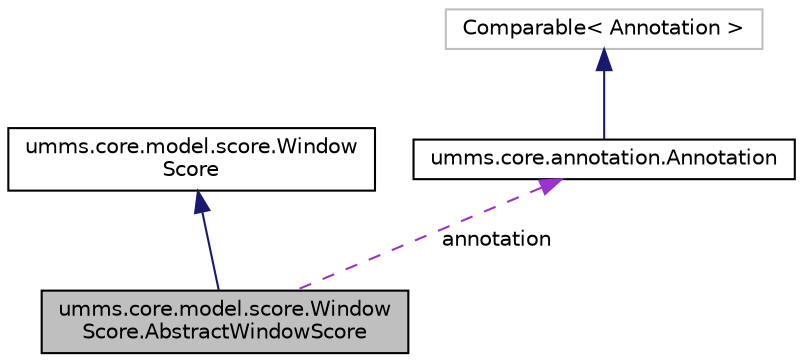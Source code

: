 digraph "umms.core.model.score.WindowScore.AbstractWindowScore"
{
  edge [fontname="Helvetica",fontsize="10",labelfontname="Helvetica",labelfontsize="10"];
  node [fontname="Helvetica",fontsize="10",shape=record];
  Node1 [label="umms.core.model.score.Window\lScore.AbstractWindowScore",height=0.2,width=0.4,color="black", fillcolor="grey75", style="filled" fontcolor="black"];
  Node2 -> Node1 [dir="back",color="midnightblue",fontsize="10",style="solid"];
  Node2 [label="umms.core.model.score.Window\lScore",height=0.2,width=0.4,color="black", fillcolor="white", style="filled",URL="$interfaceumms_1_1core_1_1model_1_1score_1_1_window_score.html"];
  Node3 -> Node1 [dir="back",color="darkorchid3",fontsize="10",style="dashed",label=" annotation" ];
  Node3 [label="umms.core.annotation.Annotation",height=0.2,width=0.4,color="black", fillcolor="white", style="filled",URL="$interfaceumms_1_1core_1_1annotation_1_1_annotation.html"];
  Node4 -> Node3 [dir="back",color="midnightblue",fontsize="10",style="solid"];
  Node4 [label="Comparable\< Annotation \>",height=0.2,width=0.4,color="grey75", fillcolor="white", style="filled"];
}
